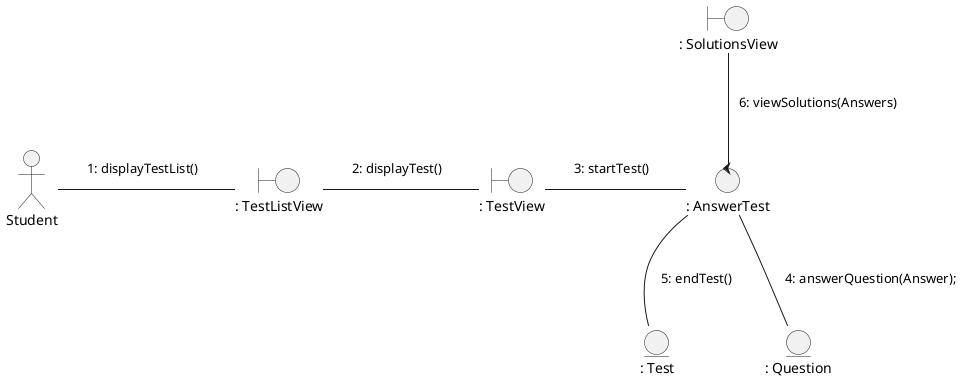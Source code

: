 @startuml collaborationDiagramUC2

skinparam NoteBackgroundColor transparent
skinparam NoteBorderColor transparent

actor Student as Estudiante
boundary ": TestListView" as test_list
boundary ": TestView" as responder_examen
boundary ": SolutionsView" as soluciones
control ": AnswerTest" as controlador 
entity ": Test" as examen
entity ": Question" as pregunta

Estudiante -r- test_list
note on link
1: displayTestList()
end note
test_list -r- responder_examen
note on link
2: displayTest()
end note
responder_examen -r- controlador
note on link
3: startTest()
end note
controlador -- pregunta
note on link
4: answerQuestion(Answer);
end note
controlador -- examen
note on link
5: endTest()
end note
controlador -u- soluciones
note on link
6: viewSolutions(Answers)
end note

@enduml